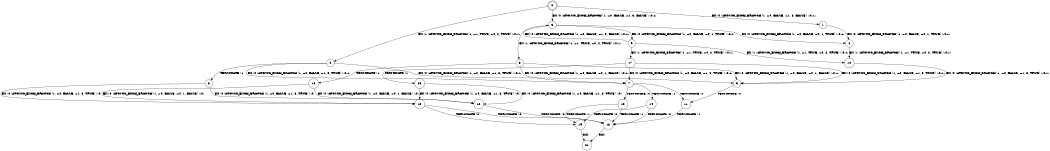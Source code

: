 digraph BCG {
size = "7, 10.5";
center = TRUE;
node [shape = circle];
0 [peripheries = 2];
0 -> 1 [label = "EX !0 !ATOMIC_EXCH_BRANCH (1, +0, FALSE, +1, 3, FALSE) !:0:1:"];
0 -> 2 [label = "EX !1 !ATOMIC_EXCH_BRANCH (1, +1, TRUE, +0, 2, TRUE) !:0:1:"];
0 -> 3 [label = "EX !0 !ATOMIC_EXCH_BRANCH (1, +0, FALSE, +1, 3, FALSE) !:0:1:"];
1 -> 4 [label = "EX !0 !ATOMIC_EXCH_BRANCH (1, +0, FALSE, +0, 1, TRUE) !:0:1:"];
2 -> 5 [label = "EX !0 !ATOMIC_EXCH_BRANCH (1, +0, FALSE, +1, 3, TRUE) !:0:1:"];
2 -> 6 [label = "TERMINATE !1"];
2 -> 7 [label = "EX !0 !ATOMIC_EXCH_BRANCH (1, +0, FALSE, +1, 3, TRUE) !:0:1:"];
3 -> 4 [label = "EX !0 !ATOMIC_EXCH_BRANCH (1, +0, FALSE, +0, 1, TRUE) !:0:1:"];
3 -> 8 [label = "EX !1 !ATOMIC_EXCH_BRANCH (1, +1, TRUE, +0, 2, TRUE) !:0:1:"];
3 -> 9 [label = "EX !0 !ATOMIC_EXCH_BRANCH (1, +0, FALSE, +0, 1, TRUE) !:0:1:"];
4 -> 10 [label = "EX !1 !ATOMIC_EXCH_BRANCH (1, +1, TRUE, +0, 2, TRUE) !:0:1:"];
5 -> 11 [label = "TERMINATE !0"];
6 -> 12 [label = "EX !0 !ATOMIC_EXCH_BRANCH (1, +0, FALSE, +1, 3, TRUE) !:0:"];
6 -> 13 [label = "EX !0 !ATOMIC_EXCH_BRANCH (1, +0, FALSE, +1, 3, TRUE) !:0:"];
7 -> 11 [label = "TERMINATE !0"];
7 -> 14 [label = "TERMINATE !1"];
7 -> 15 [label = "TERMINATE !0"];
8 -> 5 [label = "EX !0 !ATOMIC_EXCH_BRANCH (1, +0, FALSE, +0, 1, FALSE) !:0:1:"];
8 -> 16 [label = "TERMINATE !1"];
8 -> 7 [label = "EX !0 !ATOMIC_EXCH_BRANCH (1, +0, FALSE, +0, 1, FALSE) !:0:1:"];
9 -> 10 [label = "EX !1 !ATOMIC_EXCH_BRANCH (1, +1, TRUE, +0, 2, TRUE) !:0:1:"];
9 -> 17 [label = "EX !1 !ATOMIC_EXCH_BRANCH (1, +1, TRUE, +0, 2, TRUE) !:0:1:"];
9 -> 3 [label = "EX !0 !ATOMIC_EXCH_BRANCH (1, +0, FALSE, +1, 3, FALSE) !:0:1:"];
10 -> 5 [label = "EX !0 !ATOMIC_EXCH_BRANCH (1, +0, FALSE, +1, 3, TRUE) !:0:1:"];
11 -> 18 [label = "TERMINATE !1"];
12 -> 18 [label = "TERMINATE !0"];
13 -> 18 [label = "TERMINATE !0"];
13 -> 19 [label = "TERMINATE !0"];
14 -> 18 [label = "TERMINATE !0"];
14 -> 19 [label = "TERMINATE !0"];
15 -> 18 [label = "TERMINATE !1"];
15 -> 19 [label = "TERMINATE !1"];
16 -> 12 [label = "EX !0 !ATOMIC_EXCH_BRANCH (1, +0, FALSE, +0, 1, FALSE) !:0:"];
16 -> 13 [label = "EX !0 !ATOMIC_EXCH_BRANCH (1, +0, FALSE, +0, 1, FALSE) !:0:"];
17 -> 5 [label = "EX !0 !ATOMIC_EXCH_BRANCH (1, +0, FALSE, +1, 3, TRUE) !:0:1:"];
17 -> 20 [label = "TERMINATE !1"];
17 -> 7 [label = "EX !0 !ATOMIC_EXCH_BRANCH (1, +0, FALSE, +1, 3, TRUE) !:0:1:"];
18 -> 21 [label = "exit"];
19 -> 21 [label = "exit"];
20 -> 12 [label = "EX !0 !ATOMIC_EXCH_BRANCH (1, +0, FALSE, +1, 3, TRUE) !:0:"];
20 -> 13 [label = "EX !0 !ATOMIC_EXCH_BRANCH (1, +0, FALSE, +1, 3, TRUE) !:0:"];
}
